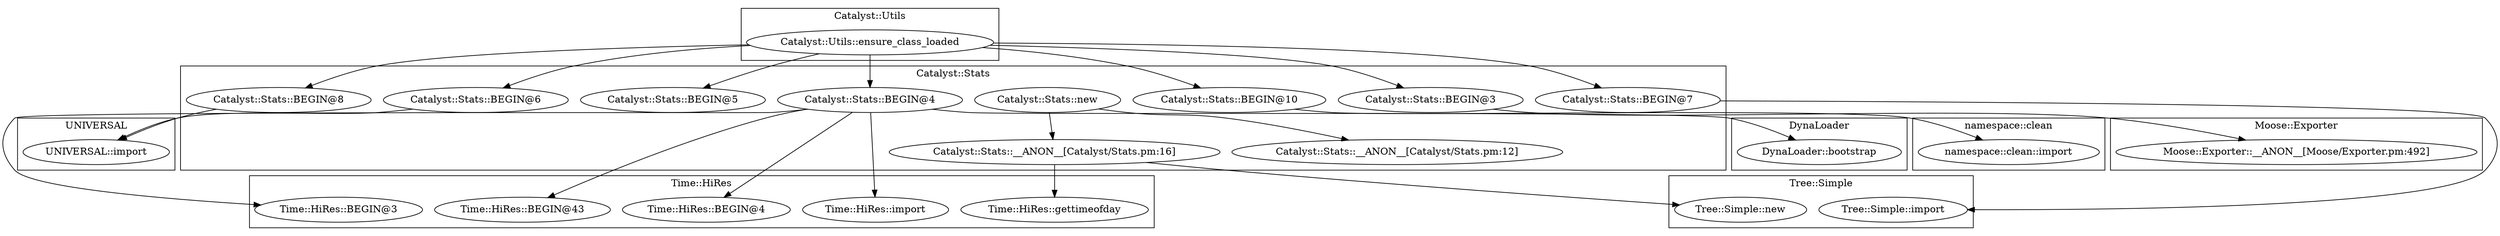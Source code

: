 digraph {
graph [overlap=false]
subgraph cluster_Time_HiRes {
	label="Time::HiRes";
	"Time::HiRes::gettimeofday";
	"Time::HiRes::BEGIN@4";
	"Time::HiRes::BEGIN@3";
	"Time::HiRes::import";
	"Time::HiRes::BEGIN@43";
}
subgraph cluster_DynaLoader {
	label="DynaLoader";
	"DynaLoader::bootstrap";
}
subgraph cluster_Tree_Simple {
	label="Tree::Simple";
	"Tree::Simple::import";
	"Tree::Simple::new";
}
subgraph cluster_UNIVERSAL {
	label="UNIVERSAL";
	"UNIVERSAL::import";
}
subgraph cluster_namespace_clean {
	label="namespace::clean";
	"namespace::clean::import";
}
subgraph cluster_Catalyst_Utils {
	label="Catalyst::Utils";
	"Catalyst::Utils::ensure_class_loaded";
}
subgraph cluster_Moose_Exporter {
	label="Moose::Exporter";
	"Moose::Exporter::__ANON__[Moose/Exporter.pm:492]";
}
subgraph cluster_Catalyst_Stats {
	label="Catalyst::Stats";
	"Catalyst::Stats::new";
	"Catalyst::Stats::BEGIN@5";
	"Catalyst::Stats::BEGIN@6";
	"Catalyst::Stats::__ANON__[Catalyst/Stats.pm:16]";
	"Catalyst::Stats::BEGIN@4";
	"Catalyst::Stats::BEGIN@10";
	"Catalyst::Stats::BEGIN@8";
	"Catalyst::Stats::BEGIN@3";
	"Catalyst::Stats::__ANON__[Catalyst/Stats.pm:12]";
	"Catalyst::Stats::BEGIN@7";
}
"Catalyst::Stats::BEGIN@4" -> "Time::HiRes::BEGIN@4";
"Catalyst::Stats::new" -> "Catalyst::Stats::__ANON__[Catalyst/Stats.pm:12]";
"Catalyst::Stats::BEGIN@6" -> "UNIVERSAL::import";
"Catalyst::Stats::BEGIN@8" -> "UNIVERSAL::import";
"Catalyst::Utils::ensure_class_loaded" -> "Catalyst::Stats::BEGIN@3";
"Catalyst::Stats::BEGIN@7" -> "Tree::Simple::import";
"Catalyst::Utils::ensure_class_loaded" -> "Catalyst::Stats::BEGIN@8";
"Catalyst::Utils::ensure_class_loaded" -> "Catalyst::Stats::BEGIN@7";
"Catalyst::Stats::BEGIN@10" -> "namespace::clean::import";
"Catalyst::Stats::__ANON__[Catalyst/Stats.pm:16]" -> "Tree::Simple::new";
"Catalyst::Stats::BEGIN@3" -> "Moose::Exporter::__ANON__[Moose/Exporter.pm:492]";
"Catalyst::Utils::ensure_class_loaded" -> "Catalyst::Stats::BEGIN@5";
"Catalyst::Stats::BEGIN@4" -> "Time::HiRes::import";
"Catalyst::Utils::ensure_class_loaded" -> "Catalyst::Stats::BEGIN@4";
"Catalyst::Stats::BEGIN@4" -> "Time::HiRes::BEGIN@3";
"Catalyst::Stats::__ANON__[Catalyst/Stats.pm:16]" -> "Time::HiRes::gettimeofday";
"Catalyst::Utils::ensure_class_loaded" -> "Catalyst::Stats::BEGIN@10";
"Catalyst::Stats::new" -> "Catalyst::Stats::__ANON__[Catalyst/Stats.pm:16]";
"Catalyst::Stats::BEGIN@4" -> "DynaLoader::bootstrap";
"Catalyst::Utils::ensure_class_loaded" -> "Catalyst::Stats::BEGIN@6";
"Catalyst::Stats::BEGIN@4" -> "Time::HiRes::BEGIN@43";
}
